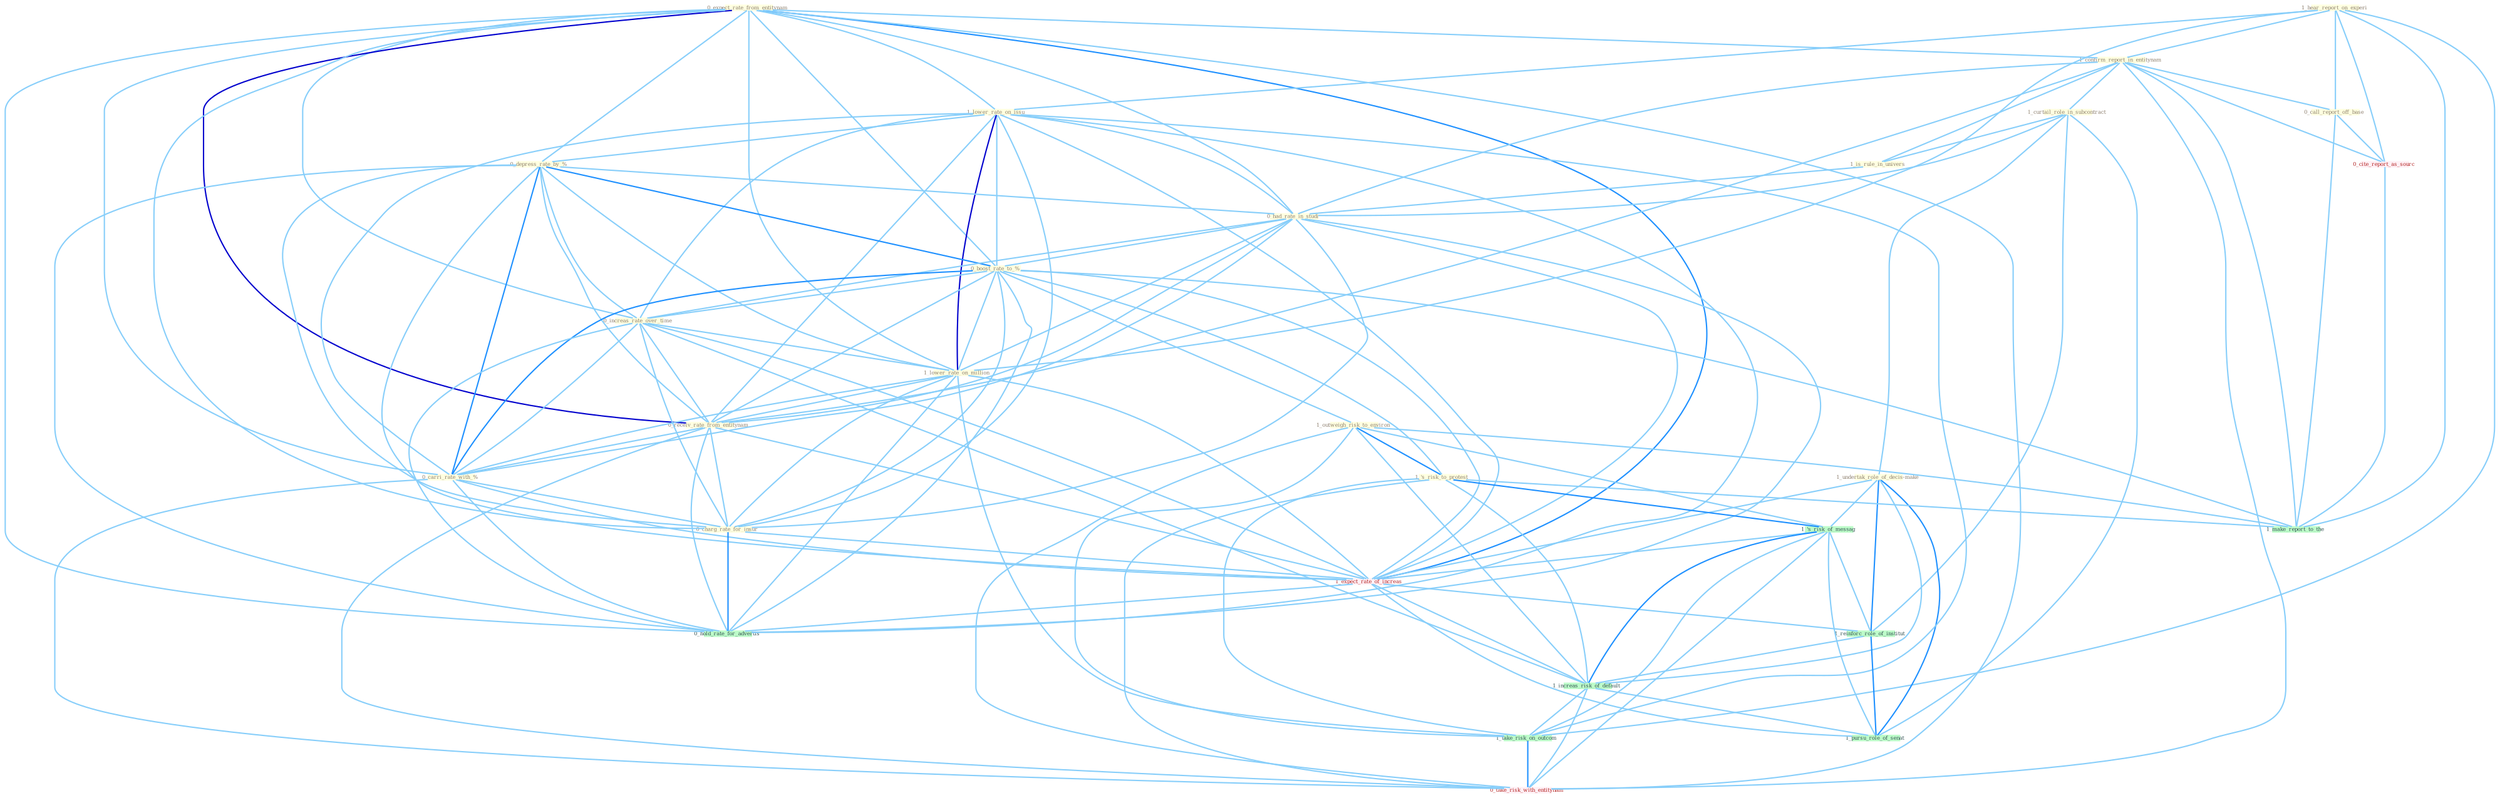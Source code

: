 Graph G{ 
    node
    [shape=polygon,style=filled,width=.5,height=.06,color="#BDFCC9",fixedsize=true,fontsize=4,
    fontcolor="#2f4f4f"];
    {node
    [color="#ffffe0", fontcolor="#8b7d6b"] "0_expect_rate_from_entitynam " "1_hear_report_on_experi " "1_confirm_report_in_entitynam " "1_curtail_role_in_subcontract " "1_is_rule_in_univers " "1_undertak_role_of_decis-make " "1_lower_rate_on_issu " "0_depress_rate_by_% " "0_had_rate_in_studi " "0_boost_rate_to_% " "0_increas_rate_over_time " "1_lower_rate_on_million " "0_call_report_off_base " "0_receiv_rate_from_entitynam " "0_carri_rate_with_% " "1_outweigh_risk_to_environ " "1_'s_risk_to_protest " "0_charg_rate_for_insur "}
{node [color="#fff0f5", fontcolor="#b22222"] "1_expect_rate_of_increas " "0_cite_report_as_sourc " "0_take_risk_with_entitynam "}
edge [color="#B0E2FF"];

	"0_expect_rate_from_entitynam " -- "1_confirm_report_in_entitynam " [w="1", color="#87cefa" ];
	"0_expect_rate_from_entitynam " -- "1_lower_rate_on_issu " [w="1", color="#87cefa" ];
	"0_expect_rate_from_entitynam " -- "0_depress_rate_by_% " [w="1", color="#87cefa" ];
	"0_expect_rate_from_entitynam " -- "0_had_rate_in_studi " [w="1", color="#87cefa" ];
	"0_expect_rate_from_entitynam " -- "0_boost_rate_to_% " [w="1", color="#87cefa" ];
	"0_expect_rate_from_entitynam " -- "0_increas_rate_over_time " [w="1", color="#87cefa" ];
	"0_expect_rate_from_entitynam " -- "1_lower_rate_on_million " [w="1", color="#87cefa" ];
	"0_expect_rate_from_entitynam " -- "0_receiv_rate_from_entitynam " [w="3", color="#0000cd" , len=0.6];
	"0_expect_rate_from_entitynam " -- "0_carri_rate_with_% " [w="1", color="#87cefa" ];
	"0_expect_rate_from_entitynam " -- "0_charg_rate_for_insur " [w="1", color="#87cefa" ];
	"0_expect_rate_from_entitynam " -- "1_expect_rate_of_increas " [w="2", color="#1e90ff" , len=0.8];
	"0_expect_rate_from_entitynam " -- "0_take_risk_with_entitynam " [w="1", color="#87cefa" ];
	"0_expect_rate_from_entitynam " -- "0_hold_rate_for_advertis " [w="1", color="#87cefa" ];
	"1_hear_report_on_experi " -- "1_confirm_report_in_entitynam " [w="1", color="#87cefa" ];
	"1_hear_report_on_experi " -- "1_lower_rate_on_issu " [w="1", color="#87cefa" ];
	"1_hear_report_on_experi " -- "1_lower_rate_on_million " [w="1", color="#87cefa" ];
	"1_hear_report_on_experi " -- "0_call_report_off_base " [w="1", color="#87cefa" ];
	"1_hear_report_on_experi " -- "1_take_risk_on_outcom " [w="1", color="#87cefa" ];
	"1_hear_report_on_experi " -- "0_cite_report_as_sourc " [w="1", color="#87cefa" ];
	"1_hear_report_on_experi " -- "1_make_report_to_the " [w="1", color="#87cefa" ];
	"1_confirm_report_in_entitynam " -- "1_curtail_role_in_subcontract " [w="1", color="#87cefa" ];
	"1_confirm_report_in_entitynam " -- "1_is_rule_in_univers " [w="1", color="#87cefa" ];
	"1_confirm_report_in_entitynam " -- "0_had_rate_in_studi " [w="1", color="#87cefa" ];
	"1_confirm_report_in_entitynam " -- "0_call_report_off_base " [w="1", color="#87cefa" ];
	"1_confirm_report_in_entitynam " -- "0_receiv_rate_from_entitynam " [w="1", color="#87cefa" ];
	"1_confirm_report_in_entitynam " -- "0_cite_report_as_sourc " [w="1", color="#87cefa" ];
	"1_confirm_report_in_entitynam " -- "1_make_report_to_the " [w="1", color="#87cefa" ];
	"1_confirm_report_in_entitynam " -- "0_take_risk_with_entitynam " [w="1", color="#87cefa" ];
	"1_curtail_role_in_subcontract " -- "1_is_rule_in_univers " [w="1", color="#87cefa" ];
	"1_curtail_role_in_subcontract " -- "1_undertak_role_of_decis-make " [w="1", color="#87cefa" ];
	"1_curtail_role_in_subcontract " -- "0_had_rate_in_studi " [w="1", color="#87cefa" ];
	"1_curtail_role_in_subcontract " -- "1_reinforc_role_of_institut " [w="1", color="#87cefa" ];
	"1_curtail_role_in_subcontract " -- "1_pursu_role_of_senat " [w="1", color="#87cefa" ];
	"1_is_rule_in_univers " -- "0_had_rate_in_studi " [w="1", color="#87cefa" ];
	"1_undertak_role_of_decis-make " -- "1_'s_risk_of_messag " [w="1", color="#87cefa" ];
	"1_undertak_role_of_decis-make " -- "1_expect_rate_of_increas " [w="1", color="#87cefa" ];
	"1_undertak_role_of_decis-make " -- "1_reinforc_role_of_institut " [w="2", color="#1e90ff" , len=0.8];
	"1_undertak_role_of_decis-make " -- "1_increas_risk_of_default " [w="1", color="#87cefa" ];
	"1_undertak_role_of_decis-make " -- "1_pursu_role_of_senat " [w="2", color="#1e90ff" , len=0.8];
	"1_lower_rate_on_issu " -- "0_depress_rate_by_% " [w="1", color="#87cefa" ];
	"1_lower_rate_on_issu " -- "0_had_rate_in_studi " [w="1", color="#87cefa" ];
	"1_lower_rate_on_issu " -- "0_boost_rate_to_% " [w="1", color="#87cefa" ];
	"1_lower_rate_on_issu " -- "0_increas_rate_over_time " [w="1", color="#87cefa" ];
	"1_lower_rate_on_issu " -- "1_lower_rate_on_million " [w="3", color="#0000cd" , len=0.6];
	"1_lower_rate_on_issu " -- "0_receiv_rate_from_entitynam " [w="1", color="#87cefa" ];
	"1_lower_rate_on_issu " -- "0_carri_rate_with_% " [w="1", color="#87cefa" ];
	"1_lower_rate_on_issu " -- "0_charg_rate_for_insur " [w="1", color="#87cefa" ];
	"1_lower_rate_on_issu " -- "1_expect_rate_of_increas " [w="1", color="#87cefa" ];
	"1_lower_rate_on_issu " -- "1_take_risk_on_outcom " [w="1", color="#87cefa" ];
	"1_lower_rate_on_issu " -- "0_hold_rate_for_advertis " [w="1", color="#87cefa" ];
	"0_depress_rate_by_% " -- "0_had_rate_in_studi " [w="1", color="#87cefa" ];
	"0_depress_rate_by_% " -- "0_boost_rate_to_% " [w="2", color="#1e90ff" , len=0.8];
	"0_depress_rate_by_% " -- "0_increas_rate_over_time " [w="1", color="#87cefa" ];
	"0_depress_rate_by_% " -- "1_lower_rate_on_million " [w="1", color="#87cefa" ];
	"0_depress_rate_by_% " -- "0_receiv_rate_from_entitynam " [w="1", color="#87cefa" ];
	"0_depress_rate_by_% " -- "0_carri_rate_with_% " [w="2", color="#1e90ff" , len=0.8];
	"0_depress_rate_by_% " -- "0_charg_rate_for_insur " [w="1", color="#87cefa" ];
	"0_depress_rate_by_% " -- "1_expect_rate_of_increas " [w="1", color="#87cefa" ];
	"0_depress_rate_by_% " -- "0_hold_rate_for_advertis " [w="1", color="#87cefa" ];
	"0_had_rate_in_studi " -- "0_boost_rate_to_% " [w="1", color="#87cefa" ];
	"0_had_rate_in_studi " -- "0_increas_rate_over_time " [w="1", color="#87cefa" ];
	"0_had_rate_in_studi " -- "1_lower_rate_on_million " [w="1", color="#87cefa" ];
	"0_had_rate_in_studi " -- "0_receiv_rate_from_entitynam " [w="1", color="#87cefa" ];
	"0_had_rate_in_studi " -- "0_carri_rate_with_% " [w="1", color="#87cefa" ];
	"0_had_rate_in_studi " -- "0_charg_rate_for_insur " [w="1", color="#87cefa" ];
	"0_had_rate_in_studi " -- "1_expect_rate_of_increas " [w="1", color="#87cefa" ];
	"0_had_rate_in_studi " -- "0_hold_rate_for_advertis " [w="1", color="#87cefa" ];
	"0_boost_rate_to_% " -- "0_increas_rate_over_time " [w="1", color="#87cefa" ];
	"0_boost_rate_to_% " -- "1_lower_rate_on_million " [w="1", color="#87cefa" ];
	"0_boost_rate_to_% " -- "0_receiv_rate_from_entitynam " [w="1", color="#87cefa" ];
	"0_boost_rate_to_% " -- "0_carri_rate_with_% " [w="2", color="#1e90ff" , len=0.8];
	"0_boost_rate_to_% " -- "1_outweigh_risk_to_environ " [w="1", color="#87cefa" ];
	"0_boost_rate_to_% " -- "1_'s_risk_to_protest " [w="1", color="#87cefa" ];
	"0_boost_rate_to_% " -- "0_charg_rate_for_insur " [w="1", color="#87cefa" ];
	"0_boost_rate_to_% " -- "1_expect_rate_of_increas " [w="1", color="#87cefa" ];
	"0_boost_rate_to_% " -- "1_make_report_to_the " [w="1", color="#87cefa" ];
	"0_boost_rate_to_% " -- "0_hold_rate_for_advertis " [w="1", color="#87cefa" ];
	"0_increas_rate_over_time " -- "1_lower_rate_on_million " [w="1", color="#87cefa" ];
	"0_increas_rate_over_time " -- "0_receiv_rate_from_entitynam " [w="1", color="#87cefa" ];
	"0_increas_rate_over_time " -- "0_carri_rate_with_% " [w="1", color="#87cefa" ];
	"0_increas_rate_over_time " -- "0_charg_rate_for_insur " [w="1", color="#87cefa" ];
	"0_increas_rate_over_time " -- "1_expect_rate_of_increas " [w="1", color="#87cefa" ];
	"0_increas_rate_over_time " -- "1_increas_risk_of_default " [w="1", color="#87cefa" ];
	"0_increas_rate_over_time " -- "0_hold_rate_for_advertis " [w="1", color="#87cefa" ];
	"1_lower_rate_on_million " -- "0_receiv_rate_from_entitynam " [w="1", color="#87cefa" ];
	"1_lower_rate_on_million " -- "0_carri_rate_with_% " [w="1", color="#87cefa" ];
	"1_lower_rate_on_million " -- "0_charg_rate_for_insur " [w="1", color="#87cefa" ];
	"1_lower_rate_on_million " -- "1_expect_rate_of_increas " [w="1", color="#87cefa" ];
	"1_lower_rate_on_million " -- "1_take_risk_on_outcom " [w="1", color="#87cefa" ];
	"1_lower_rate_on_million " -- "0_hold_rate_for_advertis " [w="1", color="#87cefa" ];
	"0_call_report_off_base " -- "0_cite_report_as_sourc " [w="1", color="#87cefa" ];
	"0_call_report_off_base " -- "1_make_report_to_the " [w="1", color="#87cefa" ];
	"0_receiv_rate_from_entitynam " -- "0_carri_rate_with_% " [w="1", color="#87cefa" ];
	"0_receiv_rate_from_entitynam " -- "0_charg_rate_for_insur " [w="1", color="#87cefa" ];
	"0_receiv_rate_from_entitynam " -- "1_expect_rate_of_increas " [w="1", color="#87cefa" ];
	"0_receiv_rate_from_entitynam " -- "0_take_risk_with_entitynam " [w="1", color="#87cefa" ];
	"0_receiv_rate_from_entitynam " -- "0_hold_rate_for_advertis " [w="1", color="#87cefa" ];
	"0_carri_rate_with_% " -- "0_charg_rate_for_insur " [w="1", color="#87cefa" ];
	"0_carri_rate_with_% " -- "1_expect_rate_of_increas " [w="1", color="#87cefa" ];
	"0_carri_rate_with_% " -- "0_take_risk_with_entitynam " [w="1", color="#87cefa" ];
	"0_carri_rate_with_% " -- "0_hold_rate_for_advertis " [w="1", color="#87cefa" ];
	"1_outweigh_risk_to_environ " -- "1_'s_risk_to_protest " [w="2", color="#1e90ff" , len=0.8];
	"1_outweigh_risk_to_environ " -- "1_'s_risk_of_messag " [w="1", color="#87cefa" ];
	"1_outweigh_risk_to_environ " -- "1_increas_risk_of_default " [w="1", color="#87cefa" ];
	"1_outweigh_risk_to_environ " -- "1_take_risk_on_outcom " [w="1", color="#87cefa" ];
	"1_outweigh_risk_to_environ " -- "1_make_report_to_the " [w="1", color="#87cefa" ];
	"1_outweigh_risk_to_environ " -- "0_take_risk_with_entitynam " [w="1", color="#87cefa" ];
	"1_'s_risk_to_protest " -- "1_'s_risk_of_messag " [w="2", color="#1e90ff" , len=0.8];
	"1_'s_risk_to_protest " -- "1_increas_risk_of_default " [w="1", color="#87cefa" ];
	"1_'s_risk_to_protest " -- "1_take_risk_on_outcom " [w="1", color="#87cefa" ];
	"1_'s_risk_to_protest " -- "1_make_report_to_the " [w="1", color="#87cefa" ];
	"1_'s_risk_to_protest " -- "0_take_risk_with_entitynam " [w="1", color="#87cefa" ];
	"0_charg_rate_for_insur " -- "1_expect_rate_of_increas " [w="1", color="#87cefa" ];
	"0_charg_rate_for_insur " -- "0_hold_rate_for_advertis " [w="2", color="#1e90ff" , len=0.8];
	"1_'s_risk_of_messag " -- "1_expect_rate_of_increas " [w="1", color="#87cefa" ];
	"1_'s_risk_of_messag " -- "1_reinforc_role_of_institut " [w="1", color="#87cefa" ];
	"1_'s_risk_of_messag " -- "1_increas_risk_of_default " [w="2", color="#1e90ff" , len=0.8];
	"1_'s_risk_of_messag " -- "1_take_risk_on_outcom " [w="1", color="#87cefa" ];
	"1_'s_risk_of_messag " -- "1_pursu_role_of_senat " [w="1", color="#87cefa" ];
	"1_'s_risk_of_messag " -- "0_take_risk_with_entitynam " [w="1", color="#87cefa" ];
	"1_expect_rate_of_increas " -- "1_reinforc_role_of_institut " [w="1", color="#87cefa" ];
	"1_expect_rate_of_increas " -- "1_increas_risk_of_default " [w="1", color="#87cefa" ];
	"1_expect_rate_of_increas " -- "1_pursu_role_of_senat " [w="1", color="#87cefa" ];
	"1_expect_rate_of_increas " -- "0_hold_rate_for_advertis " [w="1", color="#87cefa" ];
	"1_reinforc_role_of_institut " -- "1_increas_risk_of_default " [w="1", color="#87cefa" ];
	"1_reinforc_role_of_institut " -- "1_pursu_role_of_senat " [w="2", color="#1e90ff" , len=0.8];
	"1_increas_risk_of_default " -- "1_take_risk_on_outcom " [w="1", color="#87cefa" ];
	"1_increas_risk_of_default " -- "1_pursu_role_of_senat " [w="1", color="#87cefa" ];
	"1_increas_risk_of_default " -- "0_take_risk_with_entitynam " [w="1", color="#87cefa" ];
	"1_take_risk_on_outcom " -- "0_take_risk_with_entitynam " [w="2", color="#1e90ff" , len=0.8];
	"0_cite_report_as_sourc " -- "1_make_report_to_the " [w="1", color="#87cefa" ];
}